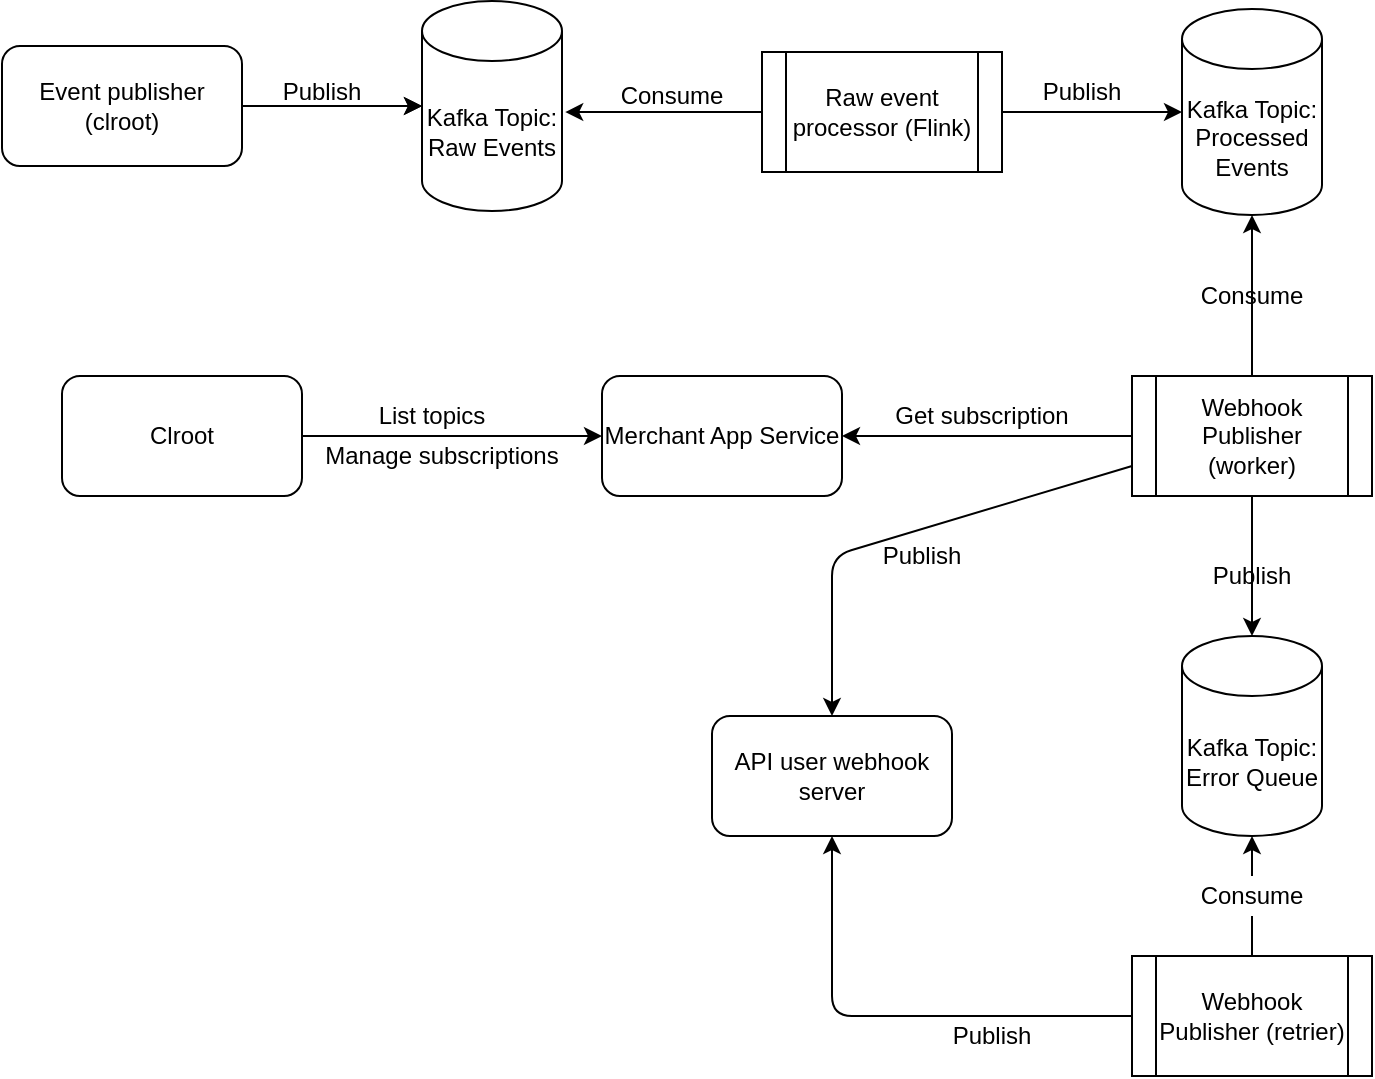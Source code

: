 <mxfile version="14.4.8" type="github">
  <diagram id="0bHECz6gH4kT4osSvVDA" name="Page-1">
    <mxGraphModel dx="815" dy="472" grid="1" gridSize="10" guides="1" tooltips="1" connect="1" arrows="1" fold="1" page="1" pageScale="1" pageWidth="850" pageHeight="1100" background="#FFFFFF" math="0" shadow="0">
      <root>
        <mxCell id="0" />
        <mxCell id="1" parent="0" />
        <mxCell id="YQfu7MhCzdLPTRgZcDVn-2" value="" style="endArrow=classic;html=1;exitX=1;exitY=0.5;exitDx=0;exitDy=0;entryX=0;entryY=0.5;entryDx=0;entryDy=0;entryPerimeter=0;" edge="1" parent="1" target="YQfu7MhCzdLPTRgZcDVn-4">
          <mxGeometry width="50" height="50" relative="1" as="geometry">
            <mxPoint x="230" y="255" as="sourcePoint" />
            <mxPoint x="370" y="260" as="targetPoint" />
          </mxGeometry>
        </mxCell>
        <mxCell id="YQfu7MhCzdLPTRgZcDVn-3" value="Publish" style="text;html=1;strokeColor=none;fillColor=none;align=center;verticalAlign=middle;whiteSpace=wrap;rounded=0;" vertex="1" parent="1">
          <mxGeometry x="250" y="238" width="40" height="20" as="geometry" />
        </mxCell>
        <mxCell id="YQfu7MhCzdLPTRgZcDVn-4" value="Kafka Topic: Raw Events" style="shape=cylinder3;whiteSpace=wrap;html=1;boundedLbl=1;backgroundOutline=1;size=15;" vertex="1" parent="1">
          <mxGeometry x="320" y="202.5" width="70" height="105" as="geometry" />
        </mxCell>
        <mxCell id="YQfu7MhCzdLPTRgZcDVn-5" value="Raw event processor (Flink)" style="shape=process;whiteSpace=wrap;html=1;backgroundOutline=1;" vertex="1" parent="1">
          <mxGeometry x="490" y="228" width="120" height="60" as="geometry" />
        </mxCell>
        <mxCell id="YQfu7MhCzdLPTRgZcDVn-6" value="" style="endArrow=classic;html=1;exitX=0;exitY=0.5;exitDx=0;exitDy=0;entryX=1.023;entryY=0.529;entryDx=0;entryDy=0;entryPerimeter=0;" edge="1" parent="1" source="YQfu7MhCzdLPTRgZcDVn-5" target="YQfu7MhCzdLPTRgZcDVn-4">
          <mxGeometry width="50" height="50" relative="1" as="geometry">
            <mxPoint x="240" y="265" as="sourcePoint" />
            <mxPoint x="330" y="265" as="targetPoint" />
          </mxGeometry>
        </mxCell>
        <mxCell id="YQfu7MhCzdLPTRgZcDVn-7" value="Consume" style="text;html=1;strokeColor=none;fillColor=none;align=center;verticalAlign=middle;whiteSpace=wrap;rounded=0;" vertex="1" parent="1">
          <mxGeometry x="425" y="240" width="40" height="20" as="geometry" />
        </mxCell>
        <mxCell id="YQfu7MhCzdLPTRgZcDVn-8" value="Kafka Topic: Processed Events" style="shape=cylinder3;whiteSpace=wrap;html=1;boundedLbl=1;backgroundOutline=1;size=15;" vertex="1" parent="1">
          <mxGeometry x="700" y="206.5" width="70" height="103" as="geometry" />
        </mxCell>
        <mxCell id="YQfu7MhCzdLPTRgZcDVn-9" value="" style="endArrow=classic;html=1;exitX=1;exitY=0.5;exitDx=0;exitDy=0;entryX=0;entryY=0.5;entryDx=0;entryDy=0;entryPerimeter=0;" edge="1" parent="1" target="YQfu7MhCzdLPTRgZcDVn-8">
          <mxGeometry width="50" height="50" relative="1" as="geometry">
            <mxPoint x="610" y="258" as="sourcePoint" />
            <mxPoint x="700" y="258" as="targetPoint" />
          </mxGeometry>
        </mxCell>
        <mxCell id="YQfu7MhCzdLPTRgZcDVn-10" value="Publish" style="text;html=1;strokeColor=none;fillColor=none;align=center;verticalAlign=middle;whiteSpace=wrap;rounded=0;" vertex="1" parent="1">
          <mxGeometry x="630" y="238" width="40" height="20" as="geometry" />
        </mxCell>
        <mxCell id="YQfu7MhCzdLPTRgZcDVn-11" value="Webhook Publisher (worker)" style="shape=process;whiteSpace=wrap;html=1;backgroundOutline=1;" vertex="1" parent="1">
          <mxGeometry x="675" y="390" width="120" height="60" as="geometry" />
        </mxCell>
        <mxCell id="YQfu7MhCzdLPTRgZcDVn-12" value="Consume" style="text;html=1;align=center;verticalAlign=middle;whiteSpace=wrap;rounded=0;" vertex="1" parent="1">
          <mxGeometry x="715" y="340" width="40" height="20" as="geometry" />
        </mxCell>
        <mxCell id="YQfu7MhCzdLPTRgZcDVn-13" value="" style="endArrow=classic;html=1;exitX=0.5;exitY=0;exitDx=0;exitDy=0;entryX=0.5;entryY=1;entryDx=0;entryDy=0;entryPerimeter=0;" edge="1" parent="1" source="YQfu7MhCzdLPTRgZcDVn-11" target="YQfu7MhCzdLPTRgZcDVn-8">
          <mxGeometry width="50" height="50" relative="1" as="geometry">
            <mxPoint x="500" y="268" as="sourcePoint" />
            <mxPoint x="401.61" y="268.045" as="targetPoint" />
          </mxGeometry>
        </mxCell>
        <mxCell id="YQfu7MhCzdLPTRgZcDVn-14" value="Merchant App Service" style="rounded=1;whiteSpace=wrap;html=1;" vertex="1" parent="1">
          <mxGeometry x="410" y="390" width="120" height="60" as="geometry" />
        </mxCell>
        <mxCell id="YQfu7MhCzdLPTRgZcDVn-18" value="" style="edgeStyle=orthogonalEdgeStyle;rounded=0;orthogonalLoop=1;jettySize=auto;html=1;exitX=1;exitY=0.5;exitDx=0;exitDy=0;" edge="1" parent="1" source="YQfu7MhCzdLPTRgZcDVn-17" target="YQfu7MhCzdLPTRgZcDVn-4">
          <mxGeometry relative="1" as="geometry" />
        </mxCell>
        <mxCell id="YQfu7MhCzdLPTRgZcDVn-17" value="&lt;span&gt;Event publisher (clroot)&lt;/span&gt;" style="rounded=1;whiteSpace=wrap;html=1;" vertex="1" parent="1">
          <mxGeometry x="110" y="225" width="120" height="60" as="geometry" />
        </mxCell>
        <mxCell id="YQfu7MhCzdLPTRgZcDVn-19" value="" style="endArrow=classic;html=1;entryX=1;entryY=0.5;entryDx=0;entryDy=0;exitX=0;exitY=0.5;exitDx=0;exitDy=0;" edge="1" parent="1" source="YQfu7MhCzdLPTRgZcDVn-11" target="YQfu7MhCzdLPTRgZcDVn-14">
          <mxGeometry width="50" height="50" relative="1" as="geometry">
            <mxPoint x="670" y="420" as="sourcePoint" />
            <mxPoint x="500" y="310" as="targetPoint" />
          </mxGeometry>
        </mxCell>
        <mxCell id="YQfu7MhCzdLPTRgZcDVn-20" value="Get subscription" style="text;html=1;strokeColor=none;fillColor=none;align=center;verticalAlign=middle;whiteSpace=wrap;rounded=0;" vertex="1" parent="1">
          <mxGeometry x="550" y="400" width="100" height="20" as="geometry" />
        </mxCell>
        <mxCell id="YQfu7MhCzdLPTRgZcDVn-22" value="Clroot" style="rounded=1;whiteSpace=wrap;html=1;" vertex="1" parent="1">
          <mxGeometry x="140" y="390" width="120" height="60" as="geometry" />
        </mxCell>
        <mxCell id="YQfu7MhCzdLPTRgZcDVn-23" value="" style="endArrow=classic;html=1;exitX=1;exitY=0.5;exitDx=0;exitDy=0;" edge="1" parent="1" source="YQfu7MhCzdLPTRgZcDVn-22" target="YQfu7MhCzdLPTRgZcDVn-14">
          <mxGeometry width="50" height="50" relative="1" as="geometry">
            <mxPoint x="370" y="410" as="sourcePoint" />
            <mxPoint x="420" y="360" as="targetPoint" />
          </mxGeometry>
        </mxCell>
        <mxCell id="YQfu7MhCzdLPTRgZcDVn-24" value="Manage subscriptions" style="text;html=1;strokeColor=none;fillColor=none;align=center;verticalAlign=middle;whiteSpace=wrap;rounded=0;" vertex="1" parent="1">
          <mxGeometry x="270" y="420" width="120" height="20" as="geometry" />
        </mxCell>
        <mxCell id="YQfu7MhCzdLPTRgZcDVn-26" value="List topics" style="text;html=1;strokeColor=none;fillColor=none;align=center;verticalAlign=middle;whiteSpace=wrap;rounded=0;" vertex="1" parent="1">
          <mxGeometry x="290" y="400" width="70" height="20" as="geometry" />
        </mxCell>
        <mxCell id="YQfu7MhCzdLPTRgZcDVn-27" value="API user webhook server" style="rounded=1;whiteSpace=wrap;html=1;" vertex="1" parent="1">
          <mxGeometry x="465" y="560" width="120" height="60" as="geometry" />
        </mxCell>
        <mxCell id="YQfu7MhCzdLPTRgZcDVn-28" value="Kafka Topic: Error Queue" style="shape=cylinder3;whiteSpace=wrap;html=1;boundedLbl=1;backgroundOutline=1;size=15;" vertex="1" parent="1">
          <mxGeometry x="700" y="520" width="70" height="100" as="geometry" />
        </mxCell>
        <mxCell id="YQfu7MhCzdLPTRgZcDVn-32" value="" style="endArrow=classic;html=1;entryX=0.5;entryY=0;entryDx=0;entryDy=0;entryPerimeter=0;exitX=0.5;exitY=1;exitDx=0;exitDy=0;" edge="1" parent="1" source="YQfu7MhCzdLPTRgZcDVn-11" target="YQfu7MhCzdLPTRgZcDVn-28">
          <mxGeometry width="50" height="50" relative="1" as="geometry">
            <mxPoint x="550" y="520" as="sourcePoint" />
            <mxPoint x="750" y="540" as="targetPoint" />
          </mxGeometry>
        </mxCell>
        <mxCell id="YQfu7MhCzdLPTRgZcDVn-35" value="Webhook Publisher (retrier)" style="shape=process;whiteSpace=wrap;html=1;backgroundOutline=1;labelBackgroundColor=none;gradientColor=none;fillColor=none;" vertex="1" parent="1">
          <mxGeometry x="675" y="680" width="120" height="60" as="geometry" />
        </mxCell>
        <mxCell id="YQfu7MhCzdLPTRgZcDVn-36" value="" style="endArrow=classic;html=1;exitX=0.5;exitY=0;exitDx=0;exitDy=0;entryX=0.5;entryY=1;entryDx=0;entryDy=0;entryPerimeter=0;" edge="1" parent="1" source="YQfu7MhCzdLPTRgZcDVn-37" target="YQfu7MhCzdLPTRgZcDVn-28">
          <mxGeometry width="50" height="50" relative="1" as="geometry">
            <mxPoint x="550" y="560" as="sourcePoint" />
            <mxPoint x="735" y="653" as="targetPoint" />
          </mxGeometry>
        </mxCell>
        <mxCell id="YQfu7MhCzdLPTRgZcDVn-38" value="" style="endArrow=classic;html=1;entryX=0.5;entryY=1;entryDx=0;entryDy=0;exitX=0;exitY=0.5;exitDx=0;exitDy=0;" edge="1" parent="1" source="YQfu7MhCzdLPTRgZcDVn-35" target="YQfu7MhCzdLPTRgZcDVn-27">
          <mxGeometry width="50" height="50" relative="1" as="geometry">
            <mxPoint x="610" y="530" as="sourcePoint" />
            <mxPoint x="610" y="680" as="targetPoint" />
            <Array as="points">
              <mxPoint x="525" y="710" />
            </Array>
          </mxGeometry>
        </mxCell>
        <mxCell id="YQfu7MhCzdLPTRgZcDVn-39" value="Publish" style="text;html=1;strokeColor=none;fillColor=none;align=center;verticalAlign=middle;whiteSpace=wrap;rounded=0;labelBackgroundColor=none;" vertex="1" parent="1">
          <mxGeometry x="585" y="710" width="40" height="20" as="geometry" />
        </mxCell>
        <mxCell id="YQfu7MhCzdLPTRgZcDVn-30" value="Publish" style="text;html=1;strokeColor=none;align=center;verticalAlign=middle;whiteSpace=wrap;rounded=0;labelBackgroundColor=none;fillColor=#FFFFFF;opacity=0;shadow=0;" vertex="1" parent="1">
          <mxGeometry x="715" y="480" width="40" height="20" as="geometry" />
        </mxCell>
        <mxCell id="YQfu7MhCzdLPTRgZcDVn-40" value="" style="endArrow=classic;html=1;entryX=0.5;entryY=0;entryDx=0;entryDy=0;exitX=0;exitY=0.75;exitDx=0;exitDy=0;" edge="1" parent="1" source="YQfu7MhCzdLPTRgZcDVn-11" target="YQfu7MhCzdLPTRgZcDVn-27">
          <mxGeometry width="50" height="50" relative="1" as="geometry">
            <mxPoint x="440" y="570" as="sourcePoint" />
            <mxPoint x="490" y="520" as="targetPoint" />
            <Array as="points">
              <mxPoint x="525" y="480" />
            </Array>
          </mxGeometry>
        </mxCell>
        <mxCell id="YQfu7MhCzdLPTRgZcDVn-37" value="Consume" style="text;html=1;strokeColor=none;fillColor=none;align=center;verticalAlign=middle;whiteSpace=wrap;rounded=0;" vertex="1" parent="1">
          <mxGeometry x="715" y="640" width="40" height="20" as="geometry" />
        </mxCell>
        <mxCell id="YQfu7MhCzdLPTRgZcDVn-49" value="" style="endArrow=none;html=1;entryX=0.5;entryY=1;entryDx=0;entryDy=0;" edge="1" parent="1" source="YQfu7MhCzdLPTRgZcDVn-35" target="YQfu7MhCzdLPTRgZcDVn-37">
          <mxGeometry width="50" height="50" relative="1" as="geometry">
            <mxPoint x="240" y="670" as="sourcePoint" />
            <mxPoint x="290" y="620" as="targetPoint" />
          </mxGeometry>
        </mxCell>
        <mxCell id="YQfu7MhCzdLPTRgZcDVn-50" value="Publish" style="text;html=1;strokeColor=none;fillColor=none;align=center;verticalAlign=middle;whiteSpace=wrap;rounded=0;shadow=0;labelBackgroundColor=none;" vertex="1" parent="1">
          <mxGeometry x="550" y="470" width="40" height="20" as="geometry" />
        </mxCell>
      </root>
    </mxGraphModel>
  </diagram>
</mxfile>
